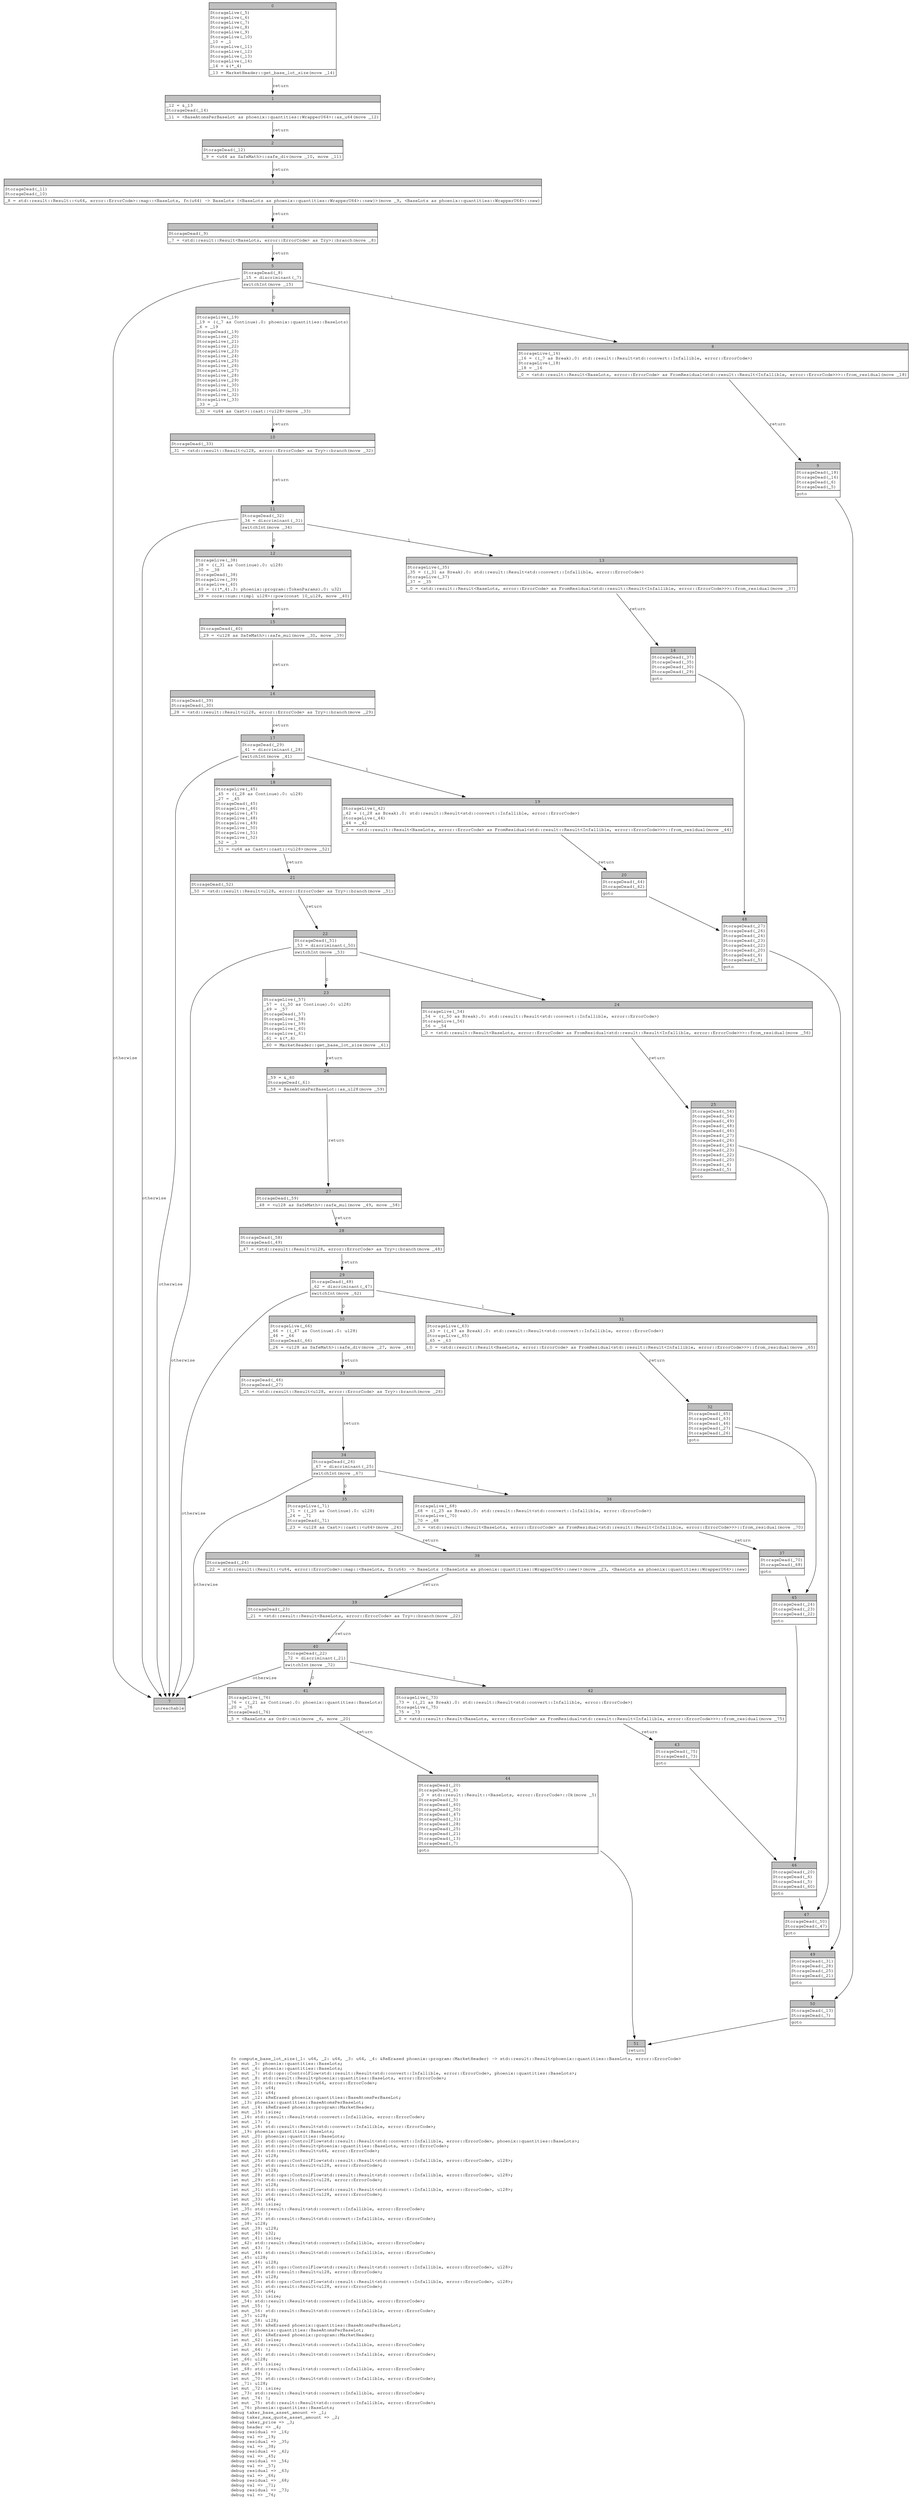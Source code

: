 digraph Mir_0_3130 {
    graph [fontname="Courier, monospace"];
    node [fontname="Courier, monospace"];
    edge [fontname="Courier, monospace"];
    label=<fn compute_base_lot_size(_1: u64, _2: u64, _3: u64, _4: &amp;ReErased phoenix::program::MarketHeader) -&gt; std::result::Result&lt;phoenix::quantities::BaseLots, error::ErrorCode&gt;<br align="left"/>let mut _5: phoenix::quantities::BaseLots;<br align="left"/>let mut _6: phoenix::quantities::BaseLots;<br align="left"/>let mut _7: std::ops::ControlFlow&lt;std::result::Result&lt;std::convert::Infallible, error::ErrorCode&gt;, phoenix::quantities::BaseLots&gt;;<br align="left"/>let mut _8: std::result::Result&lt;phoenix::quantities::BaseLots, error::ErrorCode&gt;;<br align="left"/>let mut _9: std::result::Result&lt;u64, error::ErrorCode&gt;;<br align="left"/>let mut _10: u64;<br align="left"/>let mut _11: u64;<br align="left"/>let mut _12: &amp;ReErased phoenix::quantities::BaseAtomsPerBaseLot;<br align="left"/>let _13: phoenix::quantities::BaseAtomsPerBaseLot;<br align="left"/>let mut _14: &amp;ReErased phoenix::program::MarketHeader;<br align="left"/>let mut _15: isize;<br align="left"/>let _16: std::result::Result&lt;std::convert::Infallible, error::ErrorCode&gt;;<br align="left"/>let mut _17: !;<br align="left"/>let mut _18: std::result::Result&lt;std::convert::Infallible, error::ErrorCode&gt;;<br align="left"/>let _19: phoenix::quantities::BaseLots;<br align="left"/>let mut _20: phoenix::quantities::BaseLots;<br align="left"/>let mut _21: std::ops::ControlFlow&lt;std::result::Result&lt;std::convert::Infallible, error::ErrorCode&gt;, phoenix::quantities::BaseLots&gt;;<br align="left"/>let mut _22: std::result::Result&lt;phoenix::quantities::BaseLots, error::ErrorCode&gt;;<br align="left"/>let mut _23: std::result::Result&lt;u64, error::ErrorCode&gt;;<br align="left"/>let mut _24: u128;<br align="left"/>let mut _25: std::ops::ControlFlow&lt;std::result::Result&lt;std::convert::Infallible, error::ErrorCode&gt;, u128&gt;;<br align="left"/>let mut _26: std::result::Result&lt;u128, error::ErrorCode&gt;;<br align="left"/>let mut _27: u128;<br align="left"/>let mut _28: std::ops::ControlFlow&lt;std::result::Result&lt;std::convert::Infallible, error::ErrorCode&gt;, u128&gt;;<br align="left"/>let mut _29: std::result::Result&lt;u128, error::ErrorCode&gt;;<br align="left"/>let mut _30: u128;<br align="left"/>let mut _31: std::ops::ControlFlow&lt;std::result::Result&lt;std::convert::Infallible, error::ErrorCode&gt;, u128&gt;;<br align="left"/>let mut _32: std::result::Result&lt;u128, error::ErrorCode&gt;;<br align="left"/>let mut _33: u64;<br align="left"/>let mut _34: isize;<br align="left"/>let _35: std::result::Result&lt;std::convert::Infallible, error::ErrorCode&gt;;<br align="left"/>let mut _36: !;<br align="left"/>let mut _37: std::result::Result&lt;std::convert::Infallible, error::ErrorCode&gt;;<br align="left"/>let _38: u128;<br align="left"/>let mut _39: u128;<br align="left"/>let mut _40: u32;<br align="left"/>let mut _41: isize;<br align="left"/>let _42: std::result::Result&lt;std::convert::Infallible, error::ErrorCode&gt;;<br align="left"/>let mut _43: !;<br align="left"/>let mut _44: std::result::Result&lt;std::convert::Infallible, error::ErrorCode&gt;;<br align="left"/>let _45: u128;<br align="left"/>let mut _46: u128;<br align="left"/>let mut _47: std::ops::ControlFlow&lt;std::result::Result&lt;std::convert::Infallible, error::ErrorCode&gt;, u128&gt;;<br align="left"/>let mut _48: std::result::Result&lt;u128, error::ErrorCode&gt;;<br align="left"/>let mut _49: u128;<br align="left"/>let mut _50: std::ops::ControlFlow&lt;std::result::Result&lt;std::convert::Infallible, error::ErrorCode&gt;, u128&gt;;<br align="left"/>let mut _51: std::result::Result&lt;u128, error::ErrorCode&gt;;<br align="left"/>let mut _52: u64;<br align="left"/>let mut _53: isize;<br align="left"/>let _54: std::result::Result&lt;std::convert::Infallible, error::ErrorCode&gt;;<br align="left"/>let mut _55: !;<br align="left"/>let mut _56: std::result::Result&lt;std::convert::Infallible, error::ErrorCode&gt;;<br align="left"/>let _57: u128;<br align="left"/>let mut _58: u128;<br align="left"/>let mut _59: &amp;ReErased phoenix::quantities::BaseAtomsPerBaseLot;<br align="left"/>let _60: phoenix::quantities::BaseAtomsPerBaseLot;<br align="left"/>let mut _61: &amp;ReErased phoenix::program::MarketHeader;<br align="left"/>let mut _62: isize;<br align="left"/>let _63: std::result::Result&lt;std::convert::Infallible, error::ErrorCode&gt;;<br align="left"/>let mut _64: !;<br align="left"/>let mut _65: std::result::Result&lt;std::convert::Infallible, error::ErrorCode&gt;;<br align="left"/>let _66: u128;<br align="left"/>let mut _67: isize;<br align="left"/>let _68: std::result::Result&lt;std::convert::Infallible, error::ErrorCode&gt;;<br align="left"/>let mut _69: !;<br align="left"/>let mut _70: std::result::Result&lt;std::convert::Infallible, error::ErrorCode&gt;;<br align="left"/>let _71: u128;<br align="left"/>let mut _72: isize;<br align="left"/>let _73: std::result::Result&lt;std::convert::Infallible, error::ErrorCode&gt;;<br align="left"/>let mut _74: !;<br align="left"/>let mut _75: std::result::Result&lt;std::convert::Infallible, error::ErrorCode&gt;;<br align="left"/>let _76: phoenix::quantities::BaseLots;<br align="left"/>debug taker_base_asset_amount =&gt; _1;<br align="left"/>debug taker_max_quote_asset_amount =&gt; _2;<br align="left"/>debug taker_price =&gt; _3;<br align="left"/>debug header =&gt; _4;<br align="left"/>debug residual =&gt; _16;<br align="left"/>debug val =&gt; _19;<br align="left"/>debug residual =&gt; _35;<br align="left"/>debug val =&gt; _38;<br align="left"/>debug residual =&gt; _42;<br align="left"/>debug val =&gt; _45;<br align="left"/>debug residual =&gt; _54;<br align="left"/>debug val =&gt; _57;<br align="left"/>debug residual =&gt; _63;<br align="left"/>debug val =&gt; _66;<br align="left"/>debug residual =&gt; _68;<br align="left"/>debug val =&gt; _71;<br align="left"/>debug residual =&gt; _73;<br align="left"/>debug val =&gt; _76;<br align="left"/>>;
    bb0__0_3130 [shape="none", label=<<table border="0" cellborder="1" cellspacing="0"><tr><td bgcolor="gray" align="center" colspan="1">0</td></tr><tr><td align="left" balign="left">StorageLive(_5)<br/>StorageLive(_6)<br/>StorageLive(_7)<br/>StorageLive(_8)<br/>StorageLive(_9)<br/>StorageLive(_10)<br/>_10 = _1<br/>StorageLive(_11)<br/>StorageLive(_12)<br/>StorageLive(_13)<br/>StorageLive(_14)<br/>_14 = &amp;(*_4)<br/></td></tr><tr><td align="left">_13 = MarketHeader::get_base_lot_size(move _14)</td></tr></table>>];
    bb1__0_3130 [shape="none", label=<<table border="0" cellborder="1" cellspacing="0"><tr><td bgcolor="gray" align="center" colspan="1">1</td></tr><tr><td align="left" balign="left">_12 = &amp;_13<br/>StorageDead(_14)<br/></td></tr><tr><td align="left">_11 = &lt;BaseAtomsPerBaseLot as phoenix::quantities::WrapperU64&gt;::as_u64(move _12)</td></tr></table>>];
    bb2__0_3130 [shape="none", label=<<table border="0" cellborder="1" cellspacing="0"><tr><td bgcolor="gray" align="center" colspan="1">2</td></tr><tr><td align="left" balign="left">StorageDead(_12)<br/></td></tr><tr><td align="left">_9 = &lt;u64 as SafeMath&gt;::safe_div(move _10, move _11)</td></tr></table>>];
    bb3__0_3130 [shape="none", label=<<table border="0" cellborder="1" cellspacing="0"><tr><td bgcolor="gray" align="center" colspan="1">3</td></tr><tr><td align="left" balign="left">StorageDead(_11)<br/>StorageDead(_10)<br/></td></tr><tr><td align="left">_8 = std::result::Result::&lt;u64, error::ErrorCode&gt;::map::&lt;BaseLots, fn(u64) -&gt; BaseLots {&lt;BaseLots as phoenix::quantities::WrapperU64&gt;::new}&gt;(move _9, &lt;BaseLots as phoenix::quantities::WrapperU64&gt;::new)</td></tr></table>>];
    bb4__0_3130 [shape="none", label=<<table border="0" cellborder="1" cellspacing="0"><tr><td bgcolor="gray" align="center" colspan="1">4</td></tr><tr><td align="left" balign="left">StorageDead(_9)<br/></td></tr><tr><td align="left">_7 = &lt;std::result::Result&lt;BaseLots, error::ErrorCode&gt; as Try&gt;::branch(move _8)</td></tr></table>>];
    bb5__0_3130 [shape="none", label=<<table border="0" cellborder="1" cellspacing="0"><tr><td bgcolor="gray" align="center" colspan="1">5</td></tr><tr><td align="left" balign="left">StorageDead(_8)<br/>_15 = discriminant(_7)<br/></td></tr><tr><td align="left">switchInt(move _15)</td></tr></table>>];
    bb6__0_3130 [shape="none", label=<<table border="0" cellborder="1" cellspacing="0"><tr><td bgcolor="gray" align="center" colspan="1">6</td></tr><tr><td align="left" balign="left">StorageLive(_19)<br/>_19 = ((_7 as Continue).0: phoenix::quantities::BaseLots)<br/>_6 = _19<br/>StorageDead(_19)<br/>StorageLive(_20)<br/>StorageLive(_21)<br/>StorageLive(_22)<br/>StorageLive(_23)<br/>StorageLive(_24)<br/>StorageLive(_25)<br/>StorageLive(_26)<br/>StorageLive(_27)<br/>StorageLive(_28)<br/>StorageLive(_29)<br/>StorageLive(_30)<br/>StorageLive(_31)<br/>StorageLive(_32)<br/>StorageLive(_33)<br/>_33 = _2<br/></td></tr><tr><td align="left">_32 = &lt;u64 as Cast&gt;::cast::&lt;u128&gt;(move _33)</td></tr></table>>];
    bb7__0_3130 [shape="none", label=<<table border="0" cellborder="1" cellspacing="0"><tr><td bgcolor="gray" align="center" colspan="1">7</td></tr><tr><td align="left">unreachable</td></tr></table>>];
    bb8__0_3130 [shape="none", label=<<table border="0" cellborder="1" cellspacing="0"><tr><td bgcolor="gray" align="center" colspan="1">8</td></tr><tr><td align="left" balign="left">StorageLive(_16)<br/>_16 = ((_7 as Break).0: std::result::Result&lt;std::convert::Infallible, error::ErrorCode&gt;)<br/>StorageLive(_18)<br/>_18 = _16<br/></td></tr><tr><td align="left">_0 = &lt;std::result::Result&lt;BaseLots, error::ErrorCode&gt; as FromResidual&lt;std::result::Result&lt;Infallible, error::ErrorCode&gt;&gt;&gt;::from_residual(move _18)</td></tr></table>>];
    bb9__0_3130 [shape="none", label=<<table border="0" cellborder="1" cellspacing="0"><tr><td bgcolor="gray" align="center" colspan="1">9</td></tr><tr><td align="left" balign="left">StorageDead(_18)<br/>StorageDead(_16)<br/>StorageDead(_6)<br/>StorageDead(_5)<br/></td></tr><tr><td align="left">goto</td></tr></table>>];
    bb10__0_3130 [shape="none", label=<<table border="0" cellborder="1" cellspacing="0"><tr><td bgcolor="gray" align="center" colspan="1">10</td></tr><tr><td align="left" balign="left">StorageDead(_33)<br/></td></tr><tr><td align="left">_31 = &lt;std::result::Result&lt;u128, error::ErrorCode&gt; as Try&gt;::branch(move _32)</td></tr></table>>];
    bb11__0_3130 [shape="none", label=<<table border="0" cellborder="1" cellspacing="0"><tr><td bgcolor="gray" align="center" colspan="1">11</td></tr><tr><td align="left" balign="left">StorageDead(_32)<br/>_34 = discriminant(_31)<br/></td></tr><tr><td align="left">switchInt(move _34)</td></tr></table>>];
    bb12__0_3130 [shape="none", label=<<table border="0" cellborder="1" cellspacing="0"><tr><td bgcolor="gray" align="center" colspan="1">12</td></tr><tr><td align="left" balign="left">StorageLive(_38)<br/>_38 = ((_31 as Continue).0: u128)<br/>_30 = _38<br/>StorageDead(_38)<br/>StorageLive(_39)<br/>StorageLive(_40)<br/>_40 = (((*_4).3: phoenix::program::TokenParams).0: u32)<br/></td></tr><tr><td align="left">_39 = core::num::&lt;impl u128&gt;::pow(const 10_u128, move _40)</td></tr></table>>];
    bb13__0_3130 [shape="none", label=<<table border="0" cellborder="1" cellspacing="0"><tr><td bgcolor="gray" align="center" colspan="1">13</td></tr><tr><td align="left" balign="left">StorageLive(_35)<br/>_35 = ((_31 as Break).0: std::result::Result&lt;std::convert::Infallible, error::ErrorCode&gt;)<br/>StorageLive(_37)<br/>_37 = _35<br/></td></tr><tr><td align="left">_0 = &lt;std::result::Result&lt;BaseLots, error::ErrorCode&gt; as FromResidual&lt;std::result::Result&lt;Infallible, error::ErrorCode&gt;&gt;&gt;::from_residual(move _37)</td></tr></table>>];
    bb14__0_3130 [shape="none", label=<<table border="0" cellborder="1" cellspacing="0"><tr><td bgcolor="gray" align="center" colspan="1">14</td></tr><tr><td align="left" balign="left">StorageDead(_37)<br/>StorageDead(_35)<br/>StorageDead(_30)<br/>StorageDead(_29)<br/></td></tr><tr><td align="left">goto</td></tr></table>>];
    bb15__0_3130 [shape="none", label=<<table border="0" cellborder="1" cellspacing="0"><tr><td bgcolor="gray" align="center" colspan="1">15</td></tr><tr><td align="left" balign="left">StorageDead(_40)<br/></td></tr><tr><td align="left">_29 = &lt;u128 as SafeMath&gt;::safe_mul(move _30, move _39)</td></tr></table>>];
    bb16__0_3130 [shape="none", label=<<table border="0" cellborder="1" cellspacing="0"><tr><td bgcolor="gray" align="center" colspan="1">16</td></tr><tr><td align="left" balign="left">StorageDead(_39)<br/>StorageDead(_30)<br/></td></tr><tr><td align="left">_28 = &lt;std::result::Result&lt;u128, error::ErrorCode&gt; as Try&gt;::branch(move _29)</td></tr></table>>];
    bb17__0_3130 [shape="none", label=<<table border="0" cellborder="1" cellspacing="0"><tr><td bgcolor="gray" align="center" colspan="1">17</td></tr><tr><td align="left" balign="left">StorageDead(_29)<br/>_41 = discriminant(_28)<br/></td></tr><tr><td align="left">switchInt(move _41)</td></tr></table>>];
    bb18__0_3130 [shape="none", label=<<table border="0" cellborder="1" cellspacing="0"><tr><td bgcolor="gray" align="center" colspan="1">18</td></tr><tr><td align="left" balign="left">StorageLive(_45)<br/>_45 = ((_28 as Continue).0: u128)<br/>_27 = _45<br/>StorageDead(_45)<br/>StorageLive(_46)<br/>StorageLive(_47)<br/>StorageLive(_48)<br/>StorageLive(_49)<br/>StorageLive(_50)<br/>StorageLive(_51)<br/>StorageLive(_52)<br/>_52 = _3<br/></td></tr><tr><td align="left">_51 = &lt;u64 as Cast&gt;::cast::&lt;u128&gt;(move _52)</td></tr></table>>];
    bb19__0_3130 [shape="none", label=<<table border="0" cellborder="1" cellspacing="0"><tr><td bgcolor="gray" align="center" colspan="1">19</td></tr><tr><td align="left" balign="left">StorageLive(_42)<br/>_42 = ((_28 as Break).0: std::result::Result&lt;std::convert::Infallible, error::ErrorCode&gt;)<br/>StorageLive(_44)<br/>_44 = _42<br/></td></tr><tr><td align="left">_0 = &lt;std::result::Result&lt;BaseLots, error::ErrorCode&gt; as FromResidual&lt;std::result::Result&lt;Infallible, error::ErrorCode&gt;&gt;&gt;::from_residual(move _44)</td></tr></table>>];
    bb20__0_3130 [shape="none", label=<<table border="0" cellborder="1" cellspacing="0"><tr><td bgcolor="gray" align="center" colspan="1">20</td></tr><tr><td align="left" balign="left">StorageDead(_44)<br/>StorageDead(_42)<br/></td></tr><tr><td align="left">goto</td></tr></table>>];
    bb21__0_3130 [shape="none", label=<<table border="0" cellborder="1" cellspacing="0"><tr><td bgcolor="gray" align="center" colspan="1">21</td></tr><tr><td align="left" balign="left">StorageDead(_52)<br/></td></tr><tr><td align="left">_50 = &lt;std::result::Result&lt;u128, error::ErrorCode&gt; as Try&gt;::branch(move _51)</td></tr></table>>];
    bb22__0_3130 [shape="none", label=<<table border="0" cellborder="1" cellspacing="0"><tr><td bgcolor="gray" align="center" colspan="1">22</td></tr><tr><td align="left" balign="left">StorageDead(_51)<br/>_53 = discriminant(_50)<br/></td></tr><tr><td align="left">switchInt(move _53)</td></tr></table>>];
    bb23__0_3130 [shape="none", label=<<table border="0" cellborder="1" cellspacing="0"><tr><td bgcolor="gray" align="center" colspan="1">23</td></tr><tr><td align="left" balign="left">StorageLive(_57)<br/>_57 = ((_50 as Continue).0: u128)<br/>_49 = _57<br/>StorageDead(_57)<br/>StorageLive(_58)<br/>StorageLive(_59)<br/>StorageLive(_60)<br/>StorageLive(_61)<br/>_61 = &amp;(*_4)<br/></td></tr><tr><td align="left">_60 = MarketHeader::get_base_lot_size(move _61)</td></tr></table>>];
    bb24__0_3130 [shape="none", label=<<table border="0" cellborder="1" cellspacing="0"><tr><td bgcolor="gray" align="center" colspan="1">24</td></tr><tr><td align="left" balign="left">StorageLive(_54)<br/>_54 = ((_50 as Break).0: std::result::Result&lt;std::convert::Infallible, error::ErrorCode&gt;)<br/>StorageLive(_56)<br/>_56 = _54<br/></td></tr><tr><td align="left">_0 = &lt;std::result::Result&lt;BaseLots, error::ErrorCode&gt; as FromResidual&lt;std::result::Result&lt;Infallible, error::ErrorCode&gt;&gt;&gt;::from_residual(move _56)</td></tr></table>>];
    bb25__0_3130 [shape="none", label=<<table border="0" cellborder="1" cellspacing="0"><tr><td bgcolor="gray" align="center" colspan="1">25</td></tr><tr><td align="left" balign="left">StorageDead(_56)<br/>StorageDead(_54)<br/>StorageDead(_49)<br/>StorageDead(_48)<br/>StorageDead(_46)<br/>StorageDead(_27)<br/>StorageDead(_26)<br/>StorageDead(_24)<br/>StorageDead(_23)<br/>StorageDead(_22)<br/>StorageDead(_20)<br/>StorageDead(_6)<br/>StorageDead(_5)<br/></td></tr><tr><td align="left">goto</td></tr></table>>];
    bb26__0_3130 [shape="none", label=<<table border="0" cellborder="1" cellspacing="0"><tr><td bgcolor="gray" align="center" colspan="1">26</td></tr><tr><td align="left" balign="left">_59 = &amp;_60<br/>StorageDead(_61)<br/></td></tr><tr><td align="left">_58 = BaseAtomsPerBaseLot::as_u128(move _59)</td></tr></table>>];
    bb27__0_3130 [shape="none", label=<<table border="0" cellborder="1" cellspacing="0"><tr><td bgcolor="gray" align="center" colspan="1">27</td></tr><tr><td align="left" balign="left">StorageDead(_59)<br/></td></tr><tr><td align="left">_48 = &lt;u128 as SafeMath&gt;::safe_mul(move _49, move _58)</td></tr></table>>];
    bb28__0_3130 [shape="none", label=<<table border="0" cellborder="1" cellspacing="0"><tr><td bgcolor="gray" align="center" colspan="1">28</td></tr><tr><td align="left" balign="left">StorageDead(_58)<br/>StorageDead(_49)<br/></td></tr><tr><td align="left">_47 = &lt;std::result::Result&lt;u128, error::ErrorCode&gt; as Try&gt;::branch(move _48)</td></tr></table>>];
    bb29__0_3130 [shape="none", label=<<table border="0" cellborder="1" cellspacing="0"><tr><td bgcolor="gray" align="center" colspan="1">29</td></tr><tr><td align="left" balign="left">StorageDead(_48)<br/>_62 = discriminant(_47)<br/></td></tr><tr><td align="left">switchInt(move _62)</td></tr></table>>];
    bb30__0_3130 [shape="none", label=<<table border="0" cellborder="1" cellspacing="0"><tr><td bgcolor="gray" align="center" colspan="1">30</td></tr><tr><td align="left" balign="left">StorageLive(_66)<br/>_66 = ((_47 as Continue).0: u128)<br/>_46 = _66<br/>StorageDead(_66)<br/></td></tr><tr><td align="left">_26 = &lt;u128 as SafeMath&gt;::safe_div(move _27, move _46)</td></tr></table>>];
    bb31__0_3130 [shape="none", label=<<table border="0" cellborder="1" cellspacing="0"><tr><td bgcolor="gray" align="center" colspan="1">31</td></tr><tr><td align="left" balign="left">StorageLive(_63)<br/>_63 = ((_47 as Break).0: std::result::Result&lt;std::convert::Infallible, error::ErrorCode&gt;)<br/>StorageLive(_65)<br/>_65 = _63<br/></td></tr><tr><td align="left">_0 = &lt;std::result::Result&lt;BaseLots, error::ErrorCode&gt; as FromResidual&lt;std::result::Result&lt;Infallible, error::ErrorCode&gt;&gt;&gt;::from_residual(move _65)</td></tr></table>>];
    bb32__0_3130 [shape="none", label=<<table border="0" cellborder="1" cellspacing="0"><tr><td bgcolor="gray" align="center" colspan="1">32</td></tr><tr><td align="left" balign="left">StorageDead(_65)<br/>StorageDead(_63)<br/>StorageDead(_46)<br/>StorageDead(_27)<br/>StorageDead(_26)<br/></td></tr><tr><td align="left">goto</td></tr></table>>];
    bb33__0_3130 [shape="none", label=<<table border="0" cellborder="1" cellspacing="0"><tr><td bgcolor="gray" align="center" colspan="1">33</td></tr><tr><td align="left" balign="left">StorageDead(_46)<br/>StorageDead(_27)<br/></td></tr><tr><td align="left">_25 = &lt;std::result::Result&lt;u128, error::ErrorCode&gt; as Try&gt;::branch(move _26)</td></tr></table>>];
    bb34__0_3130 [shape="none", label=<<table border="0" cellborder="1" cellspacing="0"><tr><td bgcolor="gray" align="center" colspan="1">34</td></tr><tr><td align="left" balign="left">StorageDead(_26)<br/>_67 = discriminant(_25)<br/></td></tr><tr><td align="left">switchInt(move _67)</td></tr></table>>];
    bb35__0_3130 [shape="none", label=<<table border="0" cellborder="1" cellspacing="0"><tr><td bgcolor="gray" align="center" colspan="1">35</td></tr><tr><td align="left" balign="left">StorageLive(_71)<br/>_71 = ((_25 as Continue).0: u128)<br/>_24 = _71<br/>StorageDead(_71)<br/></td></tr><tr><td align="left">_23 = &lt;u128 as Cast&gt;::cast::&lt;u64&gt;(move _24)</td></tr></table>>];
    bb36__0_3130 [shape="none", label=<<table border="0" cellborder="1" cellspacing="0"><tr><td bgcolor="gray" align="center" colspan="1">36</td></tr><tr><td align="left" balign="left">StorageLive(_68)<br/>_68 = ((_25 as Break).0: std::result::Result&lt;std::convert::Infallible, error::ErrorCode&gt;)<br/>StorageLive(_70)<br/>_70 = _68<br/></td></tr><tr><td align="left">_0 = &lt;std::result::Result&lt;BaseLots, error::ErrorCode&gt; as FromResidual&lt;std::result::Result&lt;Infallible, error::ErrorCode&gt;&gt;&gt;::from_residual(move _70)</td></tr></table>>];
    bb37__0_3130 [shape="none", label=<<table border="0" cellborder="1" cellspacing="0"><tr><td bgcolor="gray" align="center" colspan="1">37</td></tr><tr><td align="left" balign="left">StorageDead(_70)<br/>StorageDead(_68)<br/></td></tr><tr><td align="left">goto</td></tr></table>>];
    bb38__0_3130 [shape="none", label=<<table border="0" cellborder="1" cellspacing="0"><tr><td bgcolor="gray" align="center" colspan="1">38</td></tr><tr><td align="left" balign="left">StorageDead(_24)<br/></td></tr><tr><td align="left">_22 = std::result::Result::&lt;u64, error::ErrorCode&gt;::map::&lt;BaseLots, fn(u64) -&gt; BaseLots {&lt;BaseLots as phoenix::quantities::WrapperU64&gt;::new}&gt;(move _23, &lt;BaseLots as phoenix::quantities::WrapperU64&gt;::new)</td></tr></table>>];
    bb39__0_3130 [shape="none", label=<<table border="0" cellborder="1" cellspacing="0"><tr><td bgcolor="gray" align="center" colspan="1">39</td></tr><tr><td align="left" balign="left">StorageDead(_23)<br/></td></tr><tr><td align="left">_21 = &lt;std::result::Result&lt;BaseLots, error::ErrorCode&gt; as Try&gt;::branch(move _22)</td></tr></table>>];
    bb40__0_3130 [shape="none", label=<<table border="0" cellborder="1" cellspacing="0"><tr><td bgcolor="gray" align="center" colspan="1">40</td></tr><tr><td align="left" balign="left">StorageDead(_22)<br/>_72 = discriminant(_21)<br/></td></tr><tr><td align="left">switchInt(move _72)</td></tr></table>>];
    bb41__0_3130 [shape="none", label=<<table border="0" cellborder="1" cellspacing="0"><tr><td bgcolor="gray" align="center" colspan="1">41</td></tr><tr><td align="left" balign="left">StorageLive(_76)<br/>_76 = ((_21 as Continue).0: phoenix::quantities::BaseLots)<br/>_20 = _76<br/>StorageDead(_76)<br/></td></tr><tr><td align="left">_5 = &lt;BaseLots as Ord&gt;::min(move _6, move _20)</td></tr></table>>];
    bb42__0_3130 [shape="none", label=<<table border="0" cellborder="1" cellspacing="0"><tr><td bgcolor="gray" align="center" colspan="1">42</td></tr><tr><td align="left" balign="left">StorageLive(_73)<br/>_73 = ((_21 as Break).0: std::result::Result&lt;std::convert::Infallible, error::ErrorCode&gt;)<br/>StorageLive(_75)<br/>_75 = _73<br/></td></tr><tr><td align="left">_0 = &lt;std::result::Result&lt;BaseLots, error::ErrorCode&gt; as FromResidual&lt;std::result::Result&lt;Infallible, error::ErrorCode&gt;&gt;&gt;::from_residual(move _75)</td></tr></table>>];
    bb43__0_3130 [shape="none", label=<<table border="0" cellborder="1" cellspacing="0"><tr><td bgcolor="gray" align="center" colspan="1">43</td></tr><tr><td align="left" balign="left">StorageDead(_75)<br/>StorageDead(_73)<br/></td></tr><tr><td align="left">goto</td></tr></table>>];
    bb44__0_3130 [shape="none", label=<<table border="0" cellborder="1" cellspacing="0"><tr><td bgcolor="gray" align="center" colspan="1">44</td></tr><tr><td align="left" balign="left">StorageDead(_20)<br/>StorageDead(_6)<br/>_0 = std::result::Result::&lt;BaseLots, error::ErrorCode&gt;::Ok(move _5)<br/>StorageDead(_5)<br/>StorageDead(_60)<br/>StorageDead(_50)<br/>StorageDead(_47)<br/>StorageDead(_31)<br/>StorageDead(_28)<br/>StorageDead(_25)<br/>StorageDead(_21)<br/>StorageDead(_13)<br/>StorageDead(_7)<br/></td></tr><tr><td align="left">goto</td></tr></table>>];
    bb45__0_3130 [shape="none", label=<<table border="0" cellborder="1" cellspacing="0"><tr><td bgcolor="gray" align="center" colspan="1">45</td></tr><tr><td align="left" balign="left">StorageDead(_24)<br/>StorageDead(_23)<br/>StorageDead(_22)<br/></td></tr><tr><td align="left">goto</td></tr></table>>];
    bb46__0_3130 [shape="none", label=<<table border="0" cellborder="1" cellspacing="0"><tr><td bgcolor="gray" align="center" colspan="1">46</td></tr><tr><td align="left" balign="left">StorageDead(_20)<br/>StorageDead(_6)<br/>StorageDead(_5)<br/>StorageDead(_60)<br/></td></tr><tr><td align="left">goto</td></tr></table>>];
    bb47__0_3130 [shape="none", label=<<table border="0" cellborder="1" cellspacing="0"><tr><td bgcolor="gray" align="center" colspan="1">47</td></tr><tr><td align="left" balign="left">StorageDead(_50)<br/>StorageDead(_47)<br/></td></tr><tr><td align="left">goto</td></tr></table>>];
    bb48__0_3130 [shape="none", label=<<table border="0" cellborder="1" cellspacing="0"><tr><td bgcolor="gray" align="center" colspan="1">48</td></tr><tr><td align="left" balign="left">StorageDead(_27)<br/>StorageDead(_26)<br/>StorageDead(_24)<br/>StorageDead(_23)<br/>StorageDead(_22)<br/>StorageDead(_20)<br/>StorageDead(_6)<br/>StorageDead(_5)<br/></td></tr><tr><td align="left">goto</td></tr></table>>];
    bb49__0_3130 [shape="none", label=<<table border="0" cellborder="1" cellspacing="0"><tr><td bgcolor="gray" align="center" colspan="1">49</td></tr><tr><td align="left" balign="left">StorageDead(_31)<br/>StorageDead(_28)<br/>StorageDead(_25)<br/>StorageDead(_21)<br/></td></tr><tr><td align="left">goto</td></tr></table>>];
    bb50__0_3130 [shape="none", label=<<table border="0" cellborder="1" cellspacing="0"><tr><td bgcolor="gray" align="center" colspan="1">50</td></tr><tr><td align="left" balign="left">StorageDead(_13)<br/>StorageDead(_7)<br/></td></tr><tr><td align="left">goto</td></tr></table>>];
    bb51__0_3130 [shape="none", label=<<table border="0" cellborder="1" cellspacing="0"><tr><td bgcolor="gray" align="center" colspan="1">51</td></tr><tr><td align="left">return</td></tr></table>>];
    bb0__0_3130 -> bb1__0_3130 [label="return"];
    bb1__0_3130 -> bb2__0_3130 [label="return"];
    bb2__0_3130 -> bb3__0_3130 [label="return"];
    bb3__0_3130 -> bb4__0_3130 [label="return"];
    bb4__0_3130 -> bb5__0_3130 [label="return"];
    bb5__0_3130 -> bb6__0_3130 [label="0"];
    bb5__0_3130 -> bb8__0_3130 [label="1"];
    bb5__0_3130 -> bb7__0_3130 [label="otherwise"];
    bb6__0_3130 -> bb10__0_3130 [label="return"];
    bb8__0_3130 -> bb9__0_3130 [label="return"];
    bb9__0_3130 -> bb50__0_3130 [label=""];
    bb10__0_3130 -> bb11__0_3130 [label="return"];
    bb11__0_3130 -> bb12__0_3130 [label="0"];
    bb11__0_3130 -> bb13__0_3130 [label="1"];
    bb11__0_3130 -> bb7__0_3130 [label="otherwise"];
    bb12__0_3130 -> bb15__0_3130 [label="return"];
    bb13__0_3130 -> bb14__0_3130 [label="return"];
    bb14__0_3130 -> bb48__0_3130 [label=""];
    bb15__0_3130 -> bb16__0_3130 [label="return"];
    bb16__0_3130 -> bb17__0_3130 [label="return"];
    bb17__0_3130 -> bb18__0_3130 [label="0"];
    bb17__0_3130 -> bb19__0_3130 [label="1"];
    bb17__0_3130 -> bb7__0_3130 [label="otherwise"];
    bb18__0_3130 -> bb21__0_3130 [label="return"];
    bb19__0_3130 -> bb20__0_3130 [label="return"];
    bb20__0_3130 -> bb48__0_3130 [label=""];
    bb21__0_3130 -> bb22__0_3130 [label="return"];
    bb22__0_3130 -> bb23__0_3130 [label="0"];
    bb22__0_3130 -> bb24__0_3130 [label="1"];
    bb22__0_3130 -> bb7__0_3130 [label="otherwise"];
    bb23__0_3130 -> bb26__0_3130 [label="return"];
    bb24__0_3130 -> bb25__0_3130 [label="return"];
    bb25__0_3130 -> bb47__0_3130 [label=""];
    bb26__0_3130 -> bb27__0_3130 [label="return"];
    bb27__0_3130 -> bb28__0_3130 [label="return"];
    bb28__0_3130 -> bb29__0_3130 [label="return"];
    bb29__0_3130 -> bb30__0_3130 [label="0"];
    bb29__0_3130 -> bb31__0_3130 [label="1"];
    bb29__0_3130 -> bb7__0_3130 [label="otherwise"];
    bb30__0_3130 -> bb33__0_3130 [label="return"];
    bb31__0_3130 -> bb32__0_3130 [label="return"];
    bb32__0_3130 -> bb45__0_3130 [label=""];
    bb33__0_3130 -> bb34__0_3130 [label="return"];
    bb34__0_3130 -> bb35__0_3130 [label="0"];
    bb34__0_3130 -> bb36__0_3130 [label="1"];
    bb34__0_3130 -> bb7__0_3130 [label="otherwise"];
    bb35__0_3130 -> bb38__0_3130 [label="return"];
    bb36__0_3130 -> bb37__0_3130 [label="return"];
    bb37__0_3130 -> bb45__0_3130 [label=""];
    bb38__0_3130 -> bb39__0_3130 [label="return"];
    bb39__0_3130 -> bb40__0_3130 [label="return"];
    bb40__0_3130 -> bb41__0_3130 [label="0"];
    bb40__0_3130 -> bb42__0_3130 [label="1"];
    bb40__0_3130 -> bb7__0_3130 [label="otherwise"];
    bb41__0_3130 -> bb44__0_3130 [label="return"];
    bb42__0_3130 -> bb43__0_3130 [label="return"];
    bb43__0_3130 -> bb46__0_3130 [label=""];
    bb44__0_3130 -> bb51__0_3130 [label=""];
    bb45__0_3130 -> bb46__0_3130 [label=""];
    bb46__0_3130 -> bb47__0_3130 [label=""];
    bb47__0_3130 -> bb49__0_3130 [label=""];
    bb48__0_3130 -> bb49__0_3130 [label=""];
    bb49__0_3130 -> bb50__0_3130 [label=""];
    bb50__0_3130 -> bb51__0_3130 [label=""];
}
